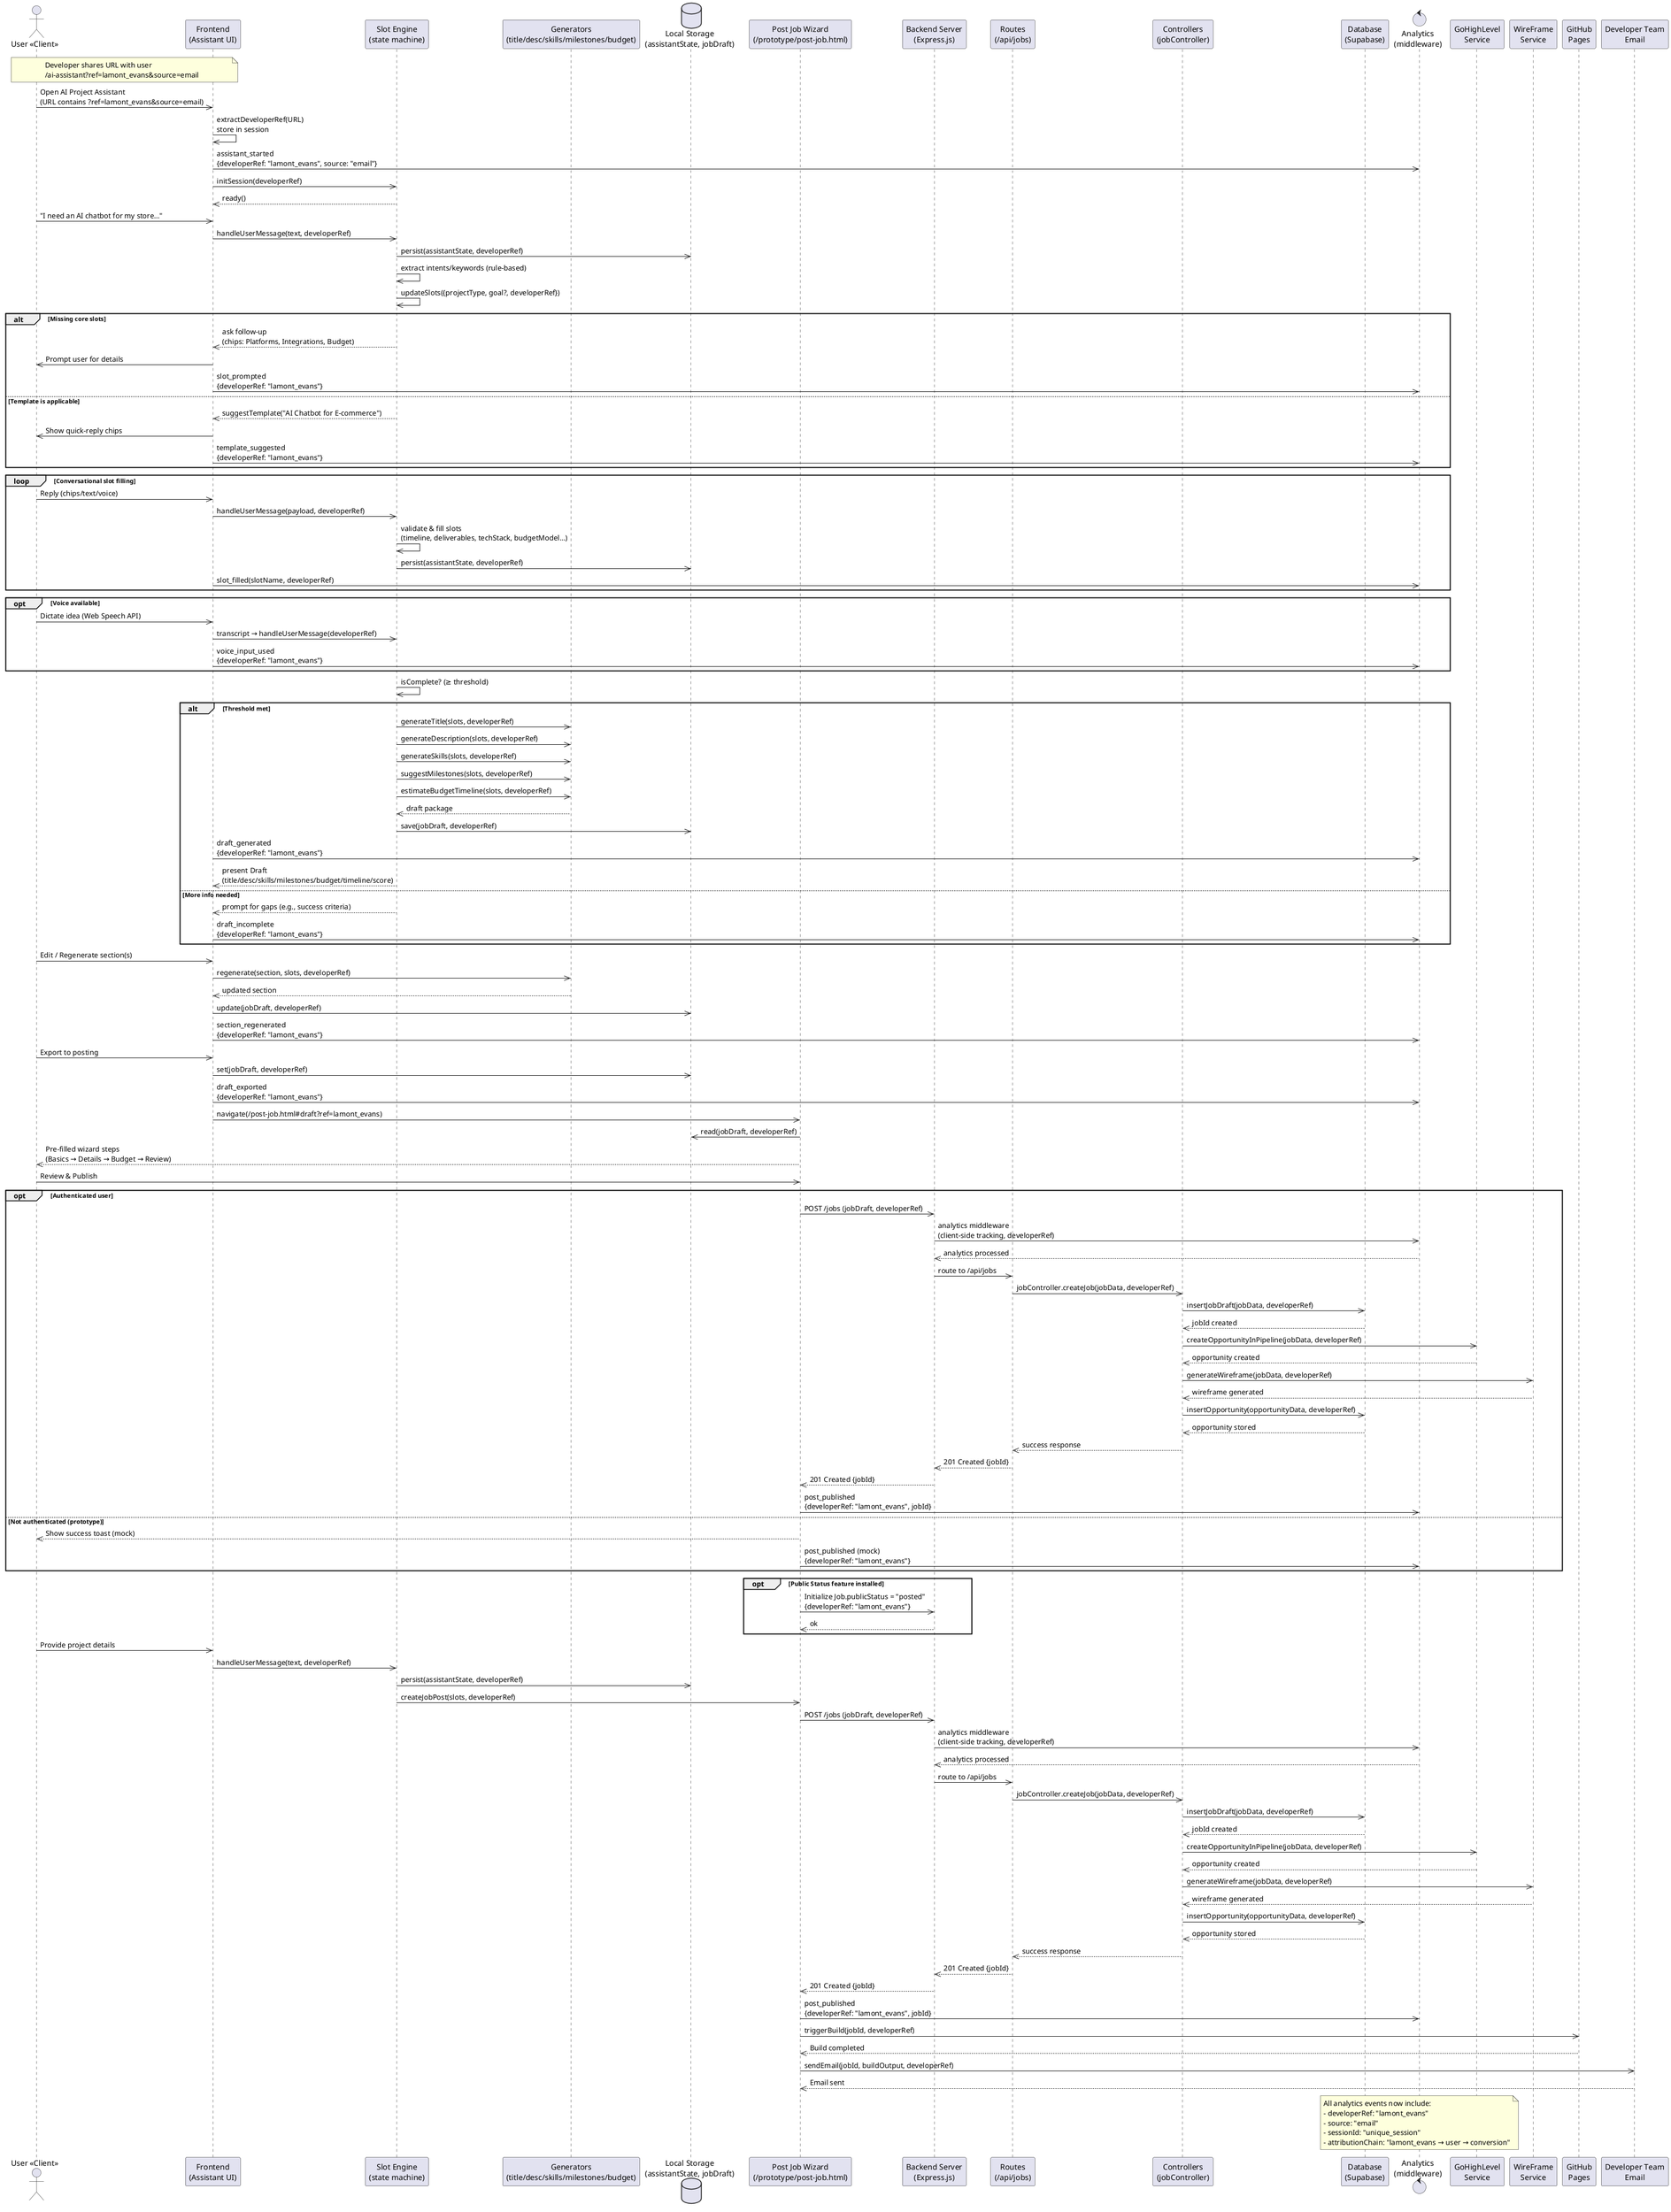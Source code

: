 @startuml
actor U as "User <<Client>>"
participant FE as "Frontend\n(Assistant UI)"
participant SE as "Slot Engine\n(state machine)"
participant GEN as "Generators\n(title/desc/skills/milestones/budget)"
database LS as "Local Storage\n(assistantState, jobDraft)"
participant PJ as "Post Job Wizard\n(/prototype/post-job.html)"
participant API as "Backend Server\n(Express.js)"
participant ROUTES as "Routes\n(/api/jobs)"
participant CONTROLLER as "Controllers\n(jobController)"
participant DB as "Database\n(Supabase)"
control ANA as "Analytics\n(middleware)"
participant GHL as "GoHighLevel\nService"
participant WIREFRAME as "WireFrame\nService"
participant GH as "GitHub\nPages"
participant DEV as "Developer Team\nEmail"

' Developer tracking initialization
note over U, FE : Developer shares URL with user\n/ai-assistant?ref=lamont_evans&source=email

' Session start with developer attribution
U ->> FE : Open AI Project Assistant\n(URL contains ?ref=lamont_evans&source=email)
FE ->> FE : extractDeveloperRef(URL)\nstore in session
FE ->> ANA : assistant_started\n{developerRef: "lamont_evans", source: "email"}
FE ->> SE  : initSession(developerRef)
SE -->> FE : ready()

' Initial idea with developer tracking
U ->> FE : "I need an AI chatbot for my store…"
FE ->> SE : handleUserMessage(text, developerRef)
SE ->> LS : persist(assistantState, developerRef)
SE ->> SE : extract intents/keywords (rule-based)
SE ->> SE : updateSlots({projectType, goal?, developerRef})

alt Missing core slots
    SE -->> FE : ask follow-up\n(chips: Platforms, Integrations, Budget)
    FE ->> U   : Prompt user for details
    FE ->> ANA : slot_prompted\n{developerRef: "lamont_evans"}
else Template is applicable
    SE -->> FE : suggestTemplate("AI Chatbot for E‑commerce")
    FE ->> U   : Show quick-reply chips
    FE ->> ANA : template_suggested\n{developerRef: "lamont_evans"}
end

' Iterative slot filling with tracking
loop Conversational slot filling
    U  ->> FE : Reply (chips/text/voice)
    FE ->> SE : handleUserMessage(payload, developerRef)
    SE ->> SE : validate & fill slots\n(timeline, deliverables, techStack, budgetModel…)
    SE ->> LS : persist(assistantState, developerRef)
    FE ->> ANA: slot_filled(slotName, developerRef)
end

' Optional voice path with tracking
opt Voice available
    U  ->> FE : Dictate idea (Web Speech API)
    FE ->> SE : transcript → handleUserMessage(developerRef)
    FE ->> ANA : voice_input_used\n{developerRef: "lamont_evans"}
end

' Draft generation threshold with developer attribution
SE ->> SE : isComplete? (≥ threshold)
alt Threshold met
    SE ->> GEN : generateTitle(slots, developerRef)
    SE ->> GEN : generateDescription(slots, developerRef)
    SE ->> GEN : generateSkills(slots, developerRef)
    SE ->> GEN : suggestMilestones(slots, developerRef)
    SE ->> GEN : estimateBudgetTimeline(slots, developerRef)
    GEN -->> SE: draft package
    SE ->> LS  : save(jobDraft, developerRef)
    FE ->> ANA : draft_generated\n{developerRef: "lamont_evans"}
    SE -->> FE : present Draft\n(title/desc/skills/milestones/budget/timeline/score)
else More info needed
    SE -->> FE : prompt for gaps (e.g., success criteria)
    FE ->> ANA : draft_incomplete\n{developerRef: "lamont_evans"}
end

' Review & refine with tracking
U  ->> FE : Edit / Regenerate section(s)
FE ->> GEN: regenerate(section, slots, developerRef)
GEN-->> FE : updated section
FE ->> LS : update(jobDraft, developerRef)
FE ->> ANA: section_regenerated\n{developerRef: "lamont_evans"}

' Export to Post Job wizard with developer attribution
U  ->> FE : Export to posting
FE ->> LS : set(jobDraft, developerRef)
FE ->> ANA: draft_exported\n{developerRef: "lamont_evans"}
FE ->> PJ : navigate(/post-job.html#draft?ref=lamont_evans)

' Wizard import & publish with developer tracking
PJ ->> LS : read(jobDraft, developerRef)
PJ -->> U : Pre-filled wizard steps\n(Basics → Details → Budget → Review)
U  ->> PJ : Review & Publish

opt Authenticated user
    PJ ->> API : POST /jobs (jobDraft, developerRef)
    
    ' Backend Server Flow with developer tracking
    API ->> ANA : analytics middleware\n(client-side tracking, developerRef)
    ANA -->> API : analytics processed
    
    API ->> ROUTES : route to /api/jobs
    ROUTES ->> CONTROLLER : jobController.createJob(jobData, developerRef)
    
    ' Database Operations with developer attribution
    CONTROLLER ->> DB : insertJobDraft(jobData, developerRef)
    DB -->> CONTROLLER : jobId created
    
    ' External Services with developer tracking
    CONTROLLER ->> GHL : createOpportunityInPipeline(jobData, developerRef)
    GHL -->> CONTROLLER : opportunity created
    
    CONTROLLER ->> WIREFRAME : generateWireframe(jobData, developerRef)
    WIREFRAME -->> CONTROLLER : wireframe generated
    
    ' Store opportunity in database with developer attribution
    CONTROLLER ->> DB : insertOpportunity(opportunityData, developerRef)
    DB -->> CONTROLLER : opportunity stored
    
    CONTROLLER -->> ROUTES : success response
    ROUTES -->> API : 201 Created {jobId}
    API -->> PJ : 201 Created {jobId}
    
    PJ ->> ANA : post_published\n{developerRef: "lamont_evans", jobId}
else Not authenticated (prototype)
    PJ -->> U : Show success toast (mock)
    PJ ->> ANA : post_published (mock)\n{developerRef: "lamont_evans"}
end

' Public project status (integration hook) with developer tracking
opt Public Status feature installed
    PJ ->> API : Initialize Job.publicStatus = "posted"\n{developerRef: "lamont_evans"}
    API -->> PJ: ok
end

' Capture project details with developer attribution
U ->> FE : Provide project details
FE ->> SE : handleUserMessage(text, developerRef)
SE ->> LS : persist(assistantState, developerRef)

' Post job on site with developer tracking
SE ->> PJ : createJobPost(slots, developerRef)
PJ ->> API : POST /jobs (jobDraft, developerRef)

' Backend Server Flow (same as authenticated user path) with developer tracking
API ->> ANA : analytics middleware\n(client-side tracking, developerRef)
ANA -->> API : analytics processed

API ->> ROUTES : route to /api/jobs
ROUTES ->> CONTROLLER : jobController.createJob(jobData, developerRef)

' Database Operations with developer attribution
CONTROLLER ->> DB : insertJobDraft(jobData, developerRef)
DB -->> CONTROLLER : jobId created

' External Services with developer tracking
CONTROLLER ->> GHL : createOpportunityInPipeline(jobData, developerRef)
GHL -->> CONTROLLER : opportunity created

CONTROLLER ->> WIREFRAME : generateWireframe(jobData, developerRef)
WIREFRAME -->> CONTROLLER : wireframe generated

' Store opportunity in database with developer attribution
CONTROLLER ->> DB : insertOpportunity(opportunityData, developerRef)
DB -->> CONTROLLER : opportunity stored

CONTROLLER -->> ROUTES : success response
ROUTES -->> API : 201 Created {jobId}
API -->> PJ : 201 Created {jobId}

' Post-publish flow with developer tracking
PJ ->> ANA : post_published\n{developerRef: "lamont_evans", jobId}

' Trigger build and send to GitHub with developer attribution
PJ ->> GH : triggerBuild(jobId, developerRef)
GH -->> PJ : Build completed

' Email output to developer team with attribution
PJ ->> DEV : sendEmail(jobId, buildOutput, developerRef)
DEV -->> PJ : Email sent

' Developer attribution summary
note over ANA : All analytics events now include:\n- developerRef: "lamont_evans"\n- source: "email"\n- sessionId: "unique_session"\n- attributionChain: "lamont_evans → user → conversion"
@enduml 